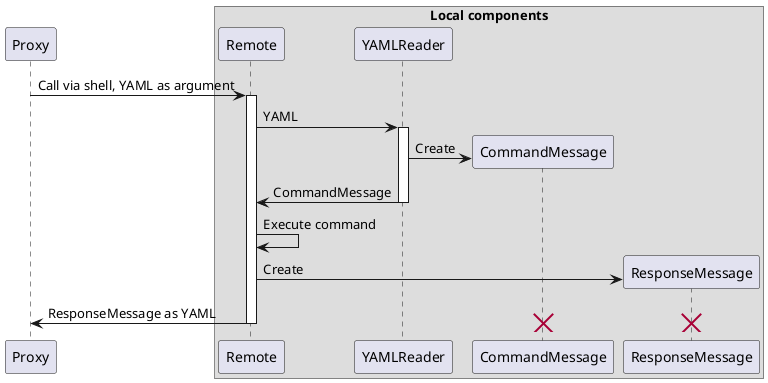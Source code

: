 @startuml

participant Proxy

box "Local components"
    participant Remote
    participant YAMLReader
    participant CommandMessage
    participant ResponseMessage
end box

Proxy -> Remote ++ : Call via shell, YAML as argument
Remote -> YAMLReader ++ : YAML
YAMLReader -> CommandMessage ** : Create
Remote <- YAMLReader -- : CommandMessage
Remote -> Remote : Execute command
Remote -> ResponseMessage ** : Create
Proxy <- Remote -- : ResponseMessage as YAML
destroy CommandMessage
destroy ResponseMessage
@enduml
